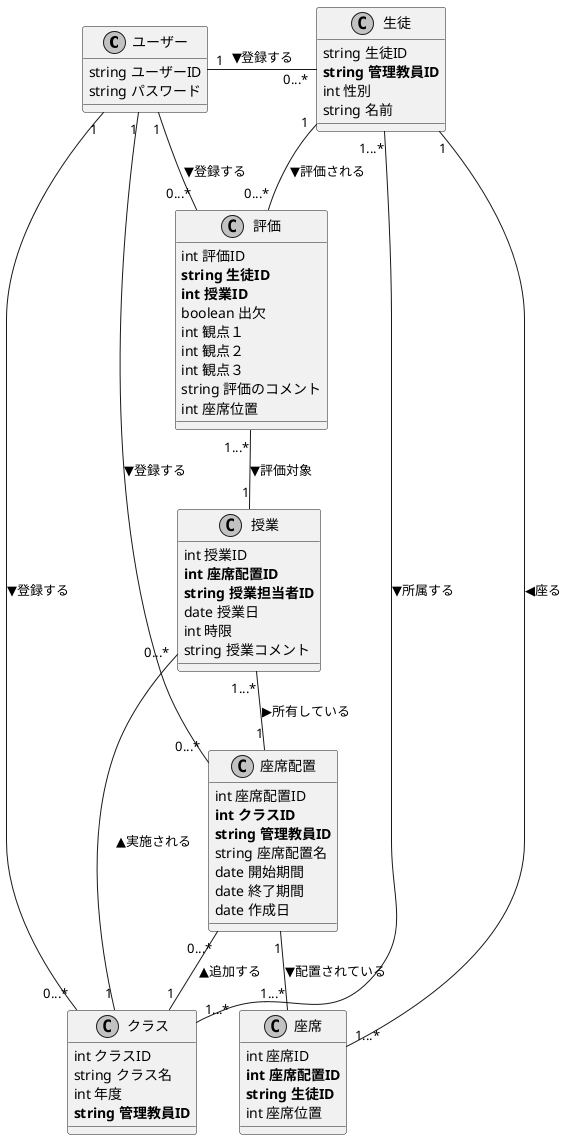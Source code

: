 @startuml class_diagram
skinparam monochrome true
skinparam shadowing false
' クラスを定義

class ユーザー{
    string ユーザーID
    string パスワード
}

class 生徒{
    string 生徒ID
    **string 管理教員ID**
    int 性別
    string 名前
}
class クラス{
    int クラスID
    string クラス名
    int 年度
    **string 管理教員ID**
}

class 座席配置{
    int 座席配置ID
    **int クラスID**
    **string 管理教員ID**
    string 座席配置名
    date 開始期間
    date 終了期間
    date 作成日
}
class 座席{
    int 座席ID
    **int 座席配置ID**
    **string 生徒ID**
    int 座席位置
}
class 評価{
    int 評価ID
    **string 生徒ID**
    **int 授業ID**
    boolean 出欠
    int 観点１
    int 観点２
    int 観点３
    string 評価のコメント
    int 座席位置
}

class 授業{
    int 授業ID
    **int 座席配置ID**
    **string 授業担当者ID**
    date 授業日
    int 時限
    string 授業コメント
}


' 関係を定義
'left to right direction

座席配置 "1"--"1...*" 座席 : ▼配置されている
評価 "1...*" -- "1"  授業:▼評価対象
生徒 "1...*" -- "1...*" クラス :▼所属する
生徒"1" -- "0...*" 評価:▼評価される
ユーザー"1" - "0...*" 生徒 :▼登録する
座席 "1...*" - "1" 生徒:◀座る
ユーザー"1" -- "0...*" 座席配置 :▼登録する
ユーザー"1" - "0...*" クラス :▼登録する
座席配置 "0...*" -- "1"クラス:▲追加する
評価 "0...*" -- "1" ユーザー :▼登録する
授業 "0...*"- "1"クラス:▲実施される
授業 "1...*"-- "1" 座席配置:▶所有している
' umlの終了を宣言
@enduml